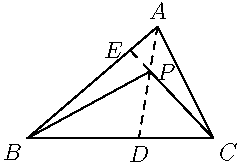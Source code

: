 
import geometry;

size(120);

pair A = (2, 6);
pair B = (-5, 0);
pair C = (5, 0);

label("$A$", A, N);
label("$B$", B, SW);
label("$C$", C, SE);

draw(A -- B -- C -- cycle);

real t = 0.6;

pair D = locate(relpoint(line(locate(B), locate(C)), t));
label("$D$", D, S);

draw(A -- D, dashed);

real s = 0.6;
pair P = locate(relpoint(line(locate(D), locate(A)), s));
label("$P$", P, E);

draw(P -- B);
draw(P -- C);

pair E = locate(intersectionpoint(line(locate(A), locate(B)), line(locate(C), locate(P))));
label("$E$", E, W);

draw(P -- E, dashed);

